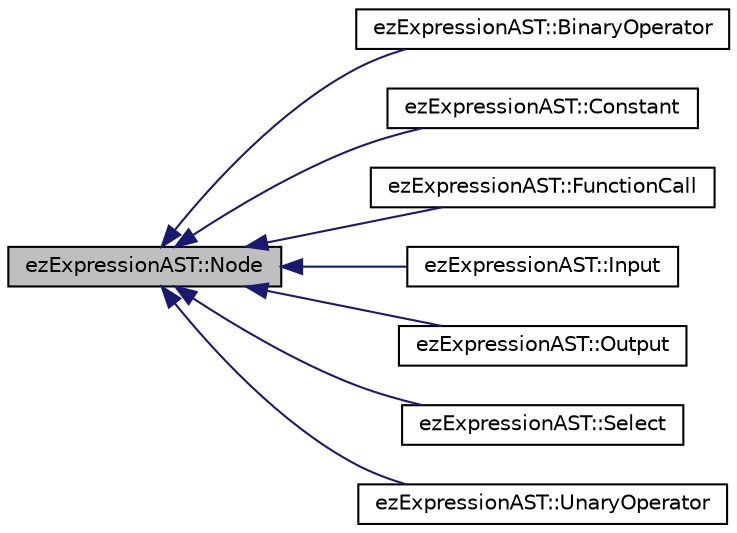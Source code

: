 digraph "ezExpressionAST::Node"
{
 // LATEX_PDF_SIZE
  edge [fontname="Helvetica",fontsize="10",labelfontname="Helvetica",labelfontsize="10"];
  node [fontname="Helvetica",fontsize="10",shape=record];
  rankdir="LR";
  Node1 [label="ezExpressionAST::Node",height=0.2,width=0.4,color="black", fillcolor="grey75", style="filled", fontcolor="black",tooltip=" "];
  Node1 -> Node2 [dir="back",color="midnightblue",fontsize="10",style="solid",fontname="Helvetica"];
  Node2 [label="ezExpressionAST::BinaryOperator",height=0.2,width=0.4,color="black", fillcolor="white", style="filled",URL="$da/dcf/structez_expression_a_s_t_1_1_binary_operator.htm",tooltip=" "];
  Node1 -> Node3 [dir="back",color="midnightblue",fontsize="10",style="solid",fontname="Helvetica"];
  Node3 [label="ezExpressionAST::Constant",height=0.2,width=0.4,color="black", fillcolor="white", style="filled",URL="$d9/d4d/structez_expression_a_s_t_1_1_constant.htm",tooltip=" "];
  Node1 -> Node4 [dir="back",color="midnightblue",fontsize="10",style="solid",fontname="Helvetica"];
  Node4 [label="ezExpressionAST::FunctionCall",height=0.2,width=0.4,color="black", fillcolor="white", style="filled",URL="$df/d2d/structez_expression_a_s_t_1_1_function_call.htm",tooltip=" "];
  Node1 -> Node5 [dir="back",color="midnightblue",fontsize="10",style="solid",fontname="Helvetica"];
  Node5 [label="ezExpressionAST::Input",height=0.2,width=0.4,color="black", fillcolor="white", style="filled",URL="$d4/d44/structez_expression_a_s_t_1_1_input.htm",tooltip=" "];
  Node1 -> Node6 [dir="back",color="midnightblue",fontsize="10",style="solid",fontname="Helvetica"];
  Node6 [label="ezExpressionAST::Output",height=0.2,width=0.4,color="black", fillcolor="white", style="filled",URL="$d8/d08/structez_expression_a_s_t_1_1_output.htm",tooltip=" "];
  Node1 -> Node7 [dir="back",color="midnightblue",fontsize="10",style="solid",fontname="Helvetica"];
  Node7 [label="ezExpressionAST::Select",height=0.2,width=0.4,color="black", fillcolor="white", style="filled",URL="$dd/d00/structez_expression_a_s_t_1_1_select.htm",tooltip=" "];
  Node1 -> Node8 [dir="back",color="midnightblue",fontsize="10",style="solid",fontname="Helvetica"];
  Node8 [label="ezExpressionAST::UnaryOperator",height=0.2,width=0.4,color="black", fillcolor="white", style="filled",URL="$de/d35/structez_expression_a_s_t_1_1_unary_operator.htm",tooltip=" "];
}
